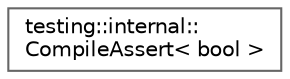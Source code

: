 digraph "Gráfico de jerarquía de clases"
{
 // LATEX_PDF_SIZE
  bgcolor="transparent";
  edge [fontname=Helvetica,fontsize=10,labelfontname=Helvetica,labelfontsize=10];
  node [fontname=Helvetica,fontsize=10,shape=box,height=0.2,width=0.4];
  rankdir="LR";
  Node0 [id="Node000000",label="testing::internal::\lCompileAssert\< bool \>",height=0.2,width=0.4,color="grey40", fillcolor="white", style="filled",URL="$structtesting_1_1internal_1_1_compile_assert.html",tooltip=" "];
}
